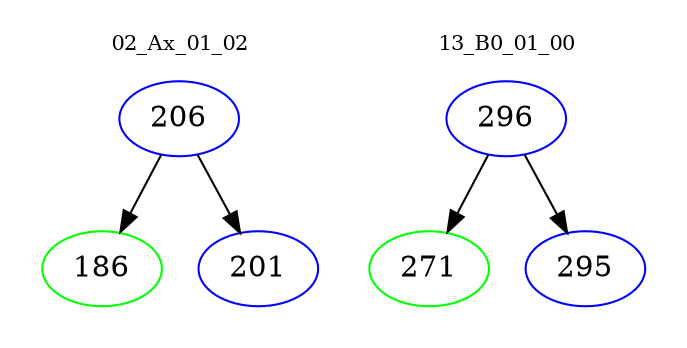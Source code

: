 digraph{
subgraph cluster_0 {
color = white
label = "02_Ax_01_02";
fontsize=10;
T0_206 [label="206", color="blue"]
T0_206 -> T0_186 [color="black"]
T0_186 [label="186", color="green"]
T0_206 -> T0_201 [color="black"]
T0_201 [label="201", color="blue"]
}
subgraph cluster_1 {
color = white
label = "13_B0_01_00";
fontsize=10;
T1_296 [label="296", color="blue"]
T1_296 -> T1_271 [color="black"]
T1_271 [label="271", color="green"]
T1_296 -> T1_295 [color="black"]
T1_295 [label="295", color="blue"]
}
}
